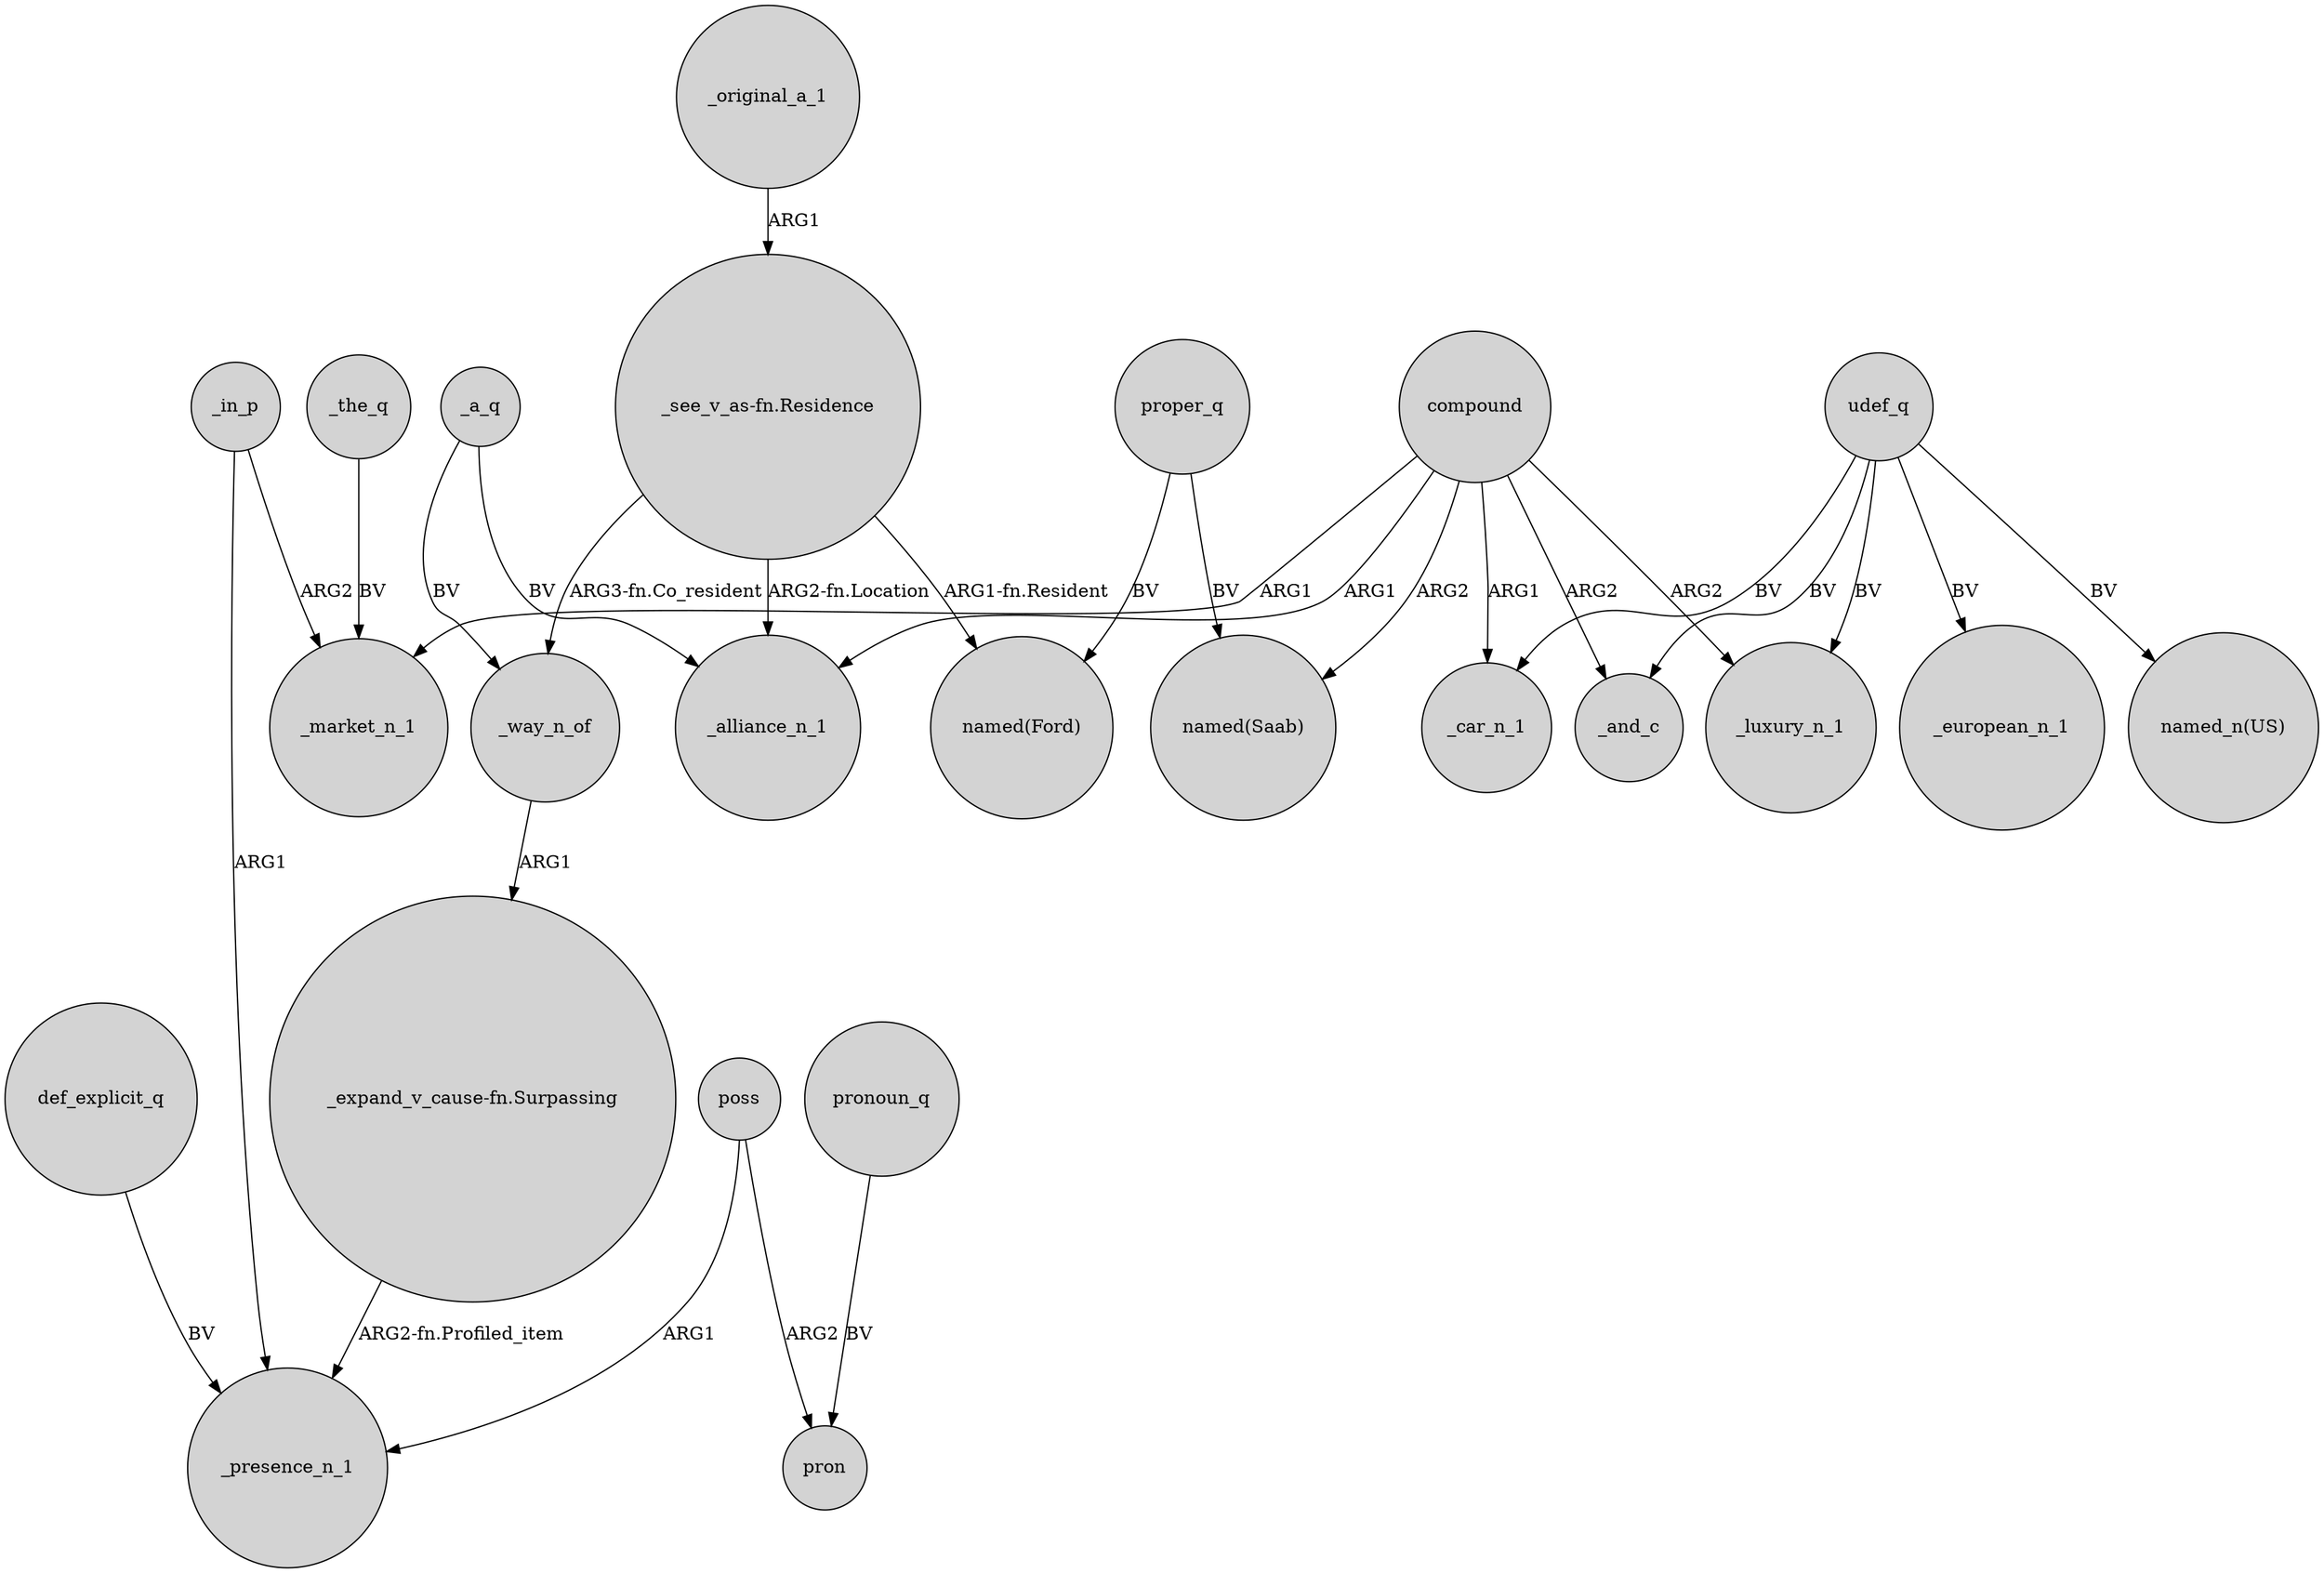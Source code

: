digraph {
	node [shape=circle style=filled]
	_a_q -> _way_n_of [label=BV]
	compound -> _alliance_n_1 [label=ARG1]
	poss -> _presence_n_1 [label=ARG1]
	def_explicit_q -> _presence_n_1 [label=BV]
	proper_q -> "named(Ford)" [label=BV]
	compound -> _car_n_1 [label=ARG1]
	_a_q -> _alliance_n_1 [label=BV]
	compound -> _luxury_n_1 [label=ARG2]
	"_see_v_as-fn.Residence" -> "named(Ford)" [label="ARG1-fn.Resident"]
	compound -> "named(Saab)" [label=ARG2]
	"_see_v_as-fn.Residence" -> _way_n_of [label="ARG3-fn.Co_resident"]
	udef_q -> _european_n_1 [label=BV]
	udef_q -> _luxury_n_1 [label=BV]
	_in_p -> _presence_n_1 [label=ARG1]
	udef_q -> _and_c [label=BV]
	compound -> _and_c [label=ARG2]
	_the_q -> _market_n_1 [label=BV]
	pronoun_q -> pron [label=BV]
	_way_n_of -> "_expand_v_cause-fn.Surpassing" [label=ARG1]
	poss -> pron [label=ARG2]
	_in_p -> _market_n_1 [label=ARG2]
	proper_q -> "named(Saab)" [label=BV]
	udef_q -> _car_n_1 [label=BV]
	"_expand_v_cause-fn.Surpassing" -> _presence_n_1 [label="ARG2-fn.Profiled_item"]
	_original_a_1 -> "_see_v_as-fn.Residence" [label=ARG1]
	"_see_v_as-fn.Residence" -> _alliance_n_1 [label="ARG2-fn.Location"]
	compound -> _market_n_1 [label=ARG1]
	udef_q -> "named_n(US)" [label=BV]
}
